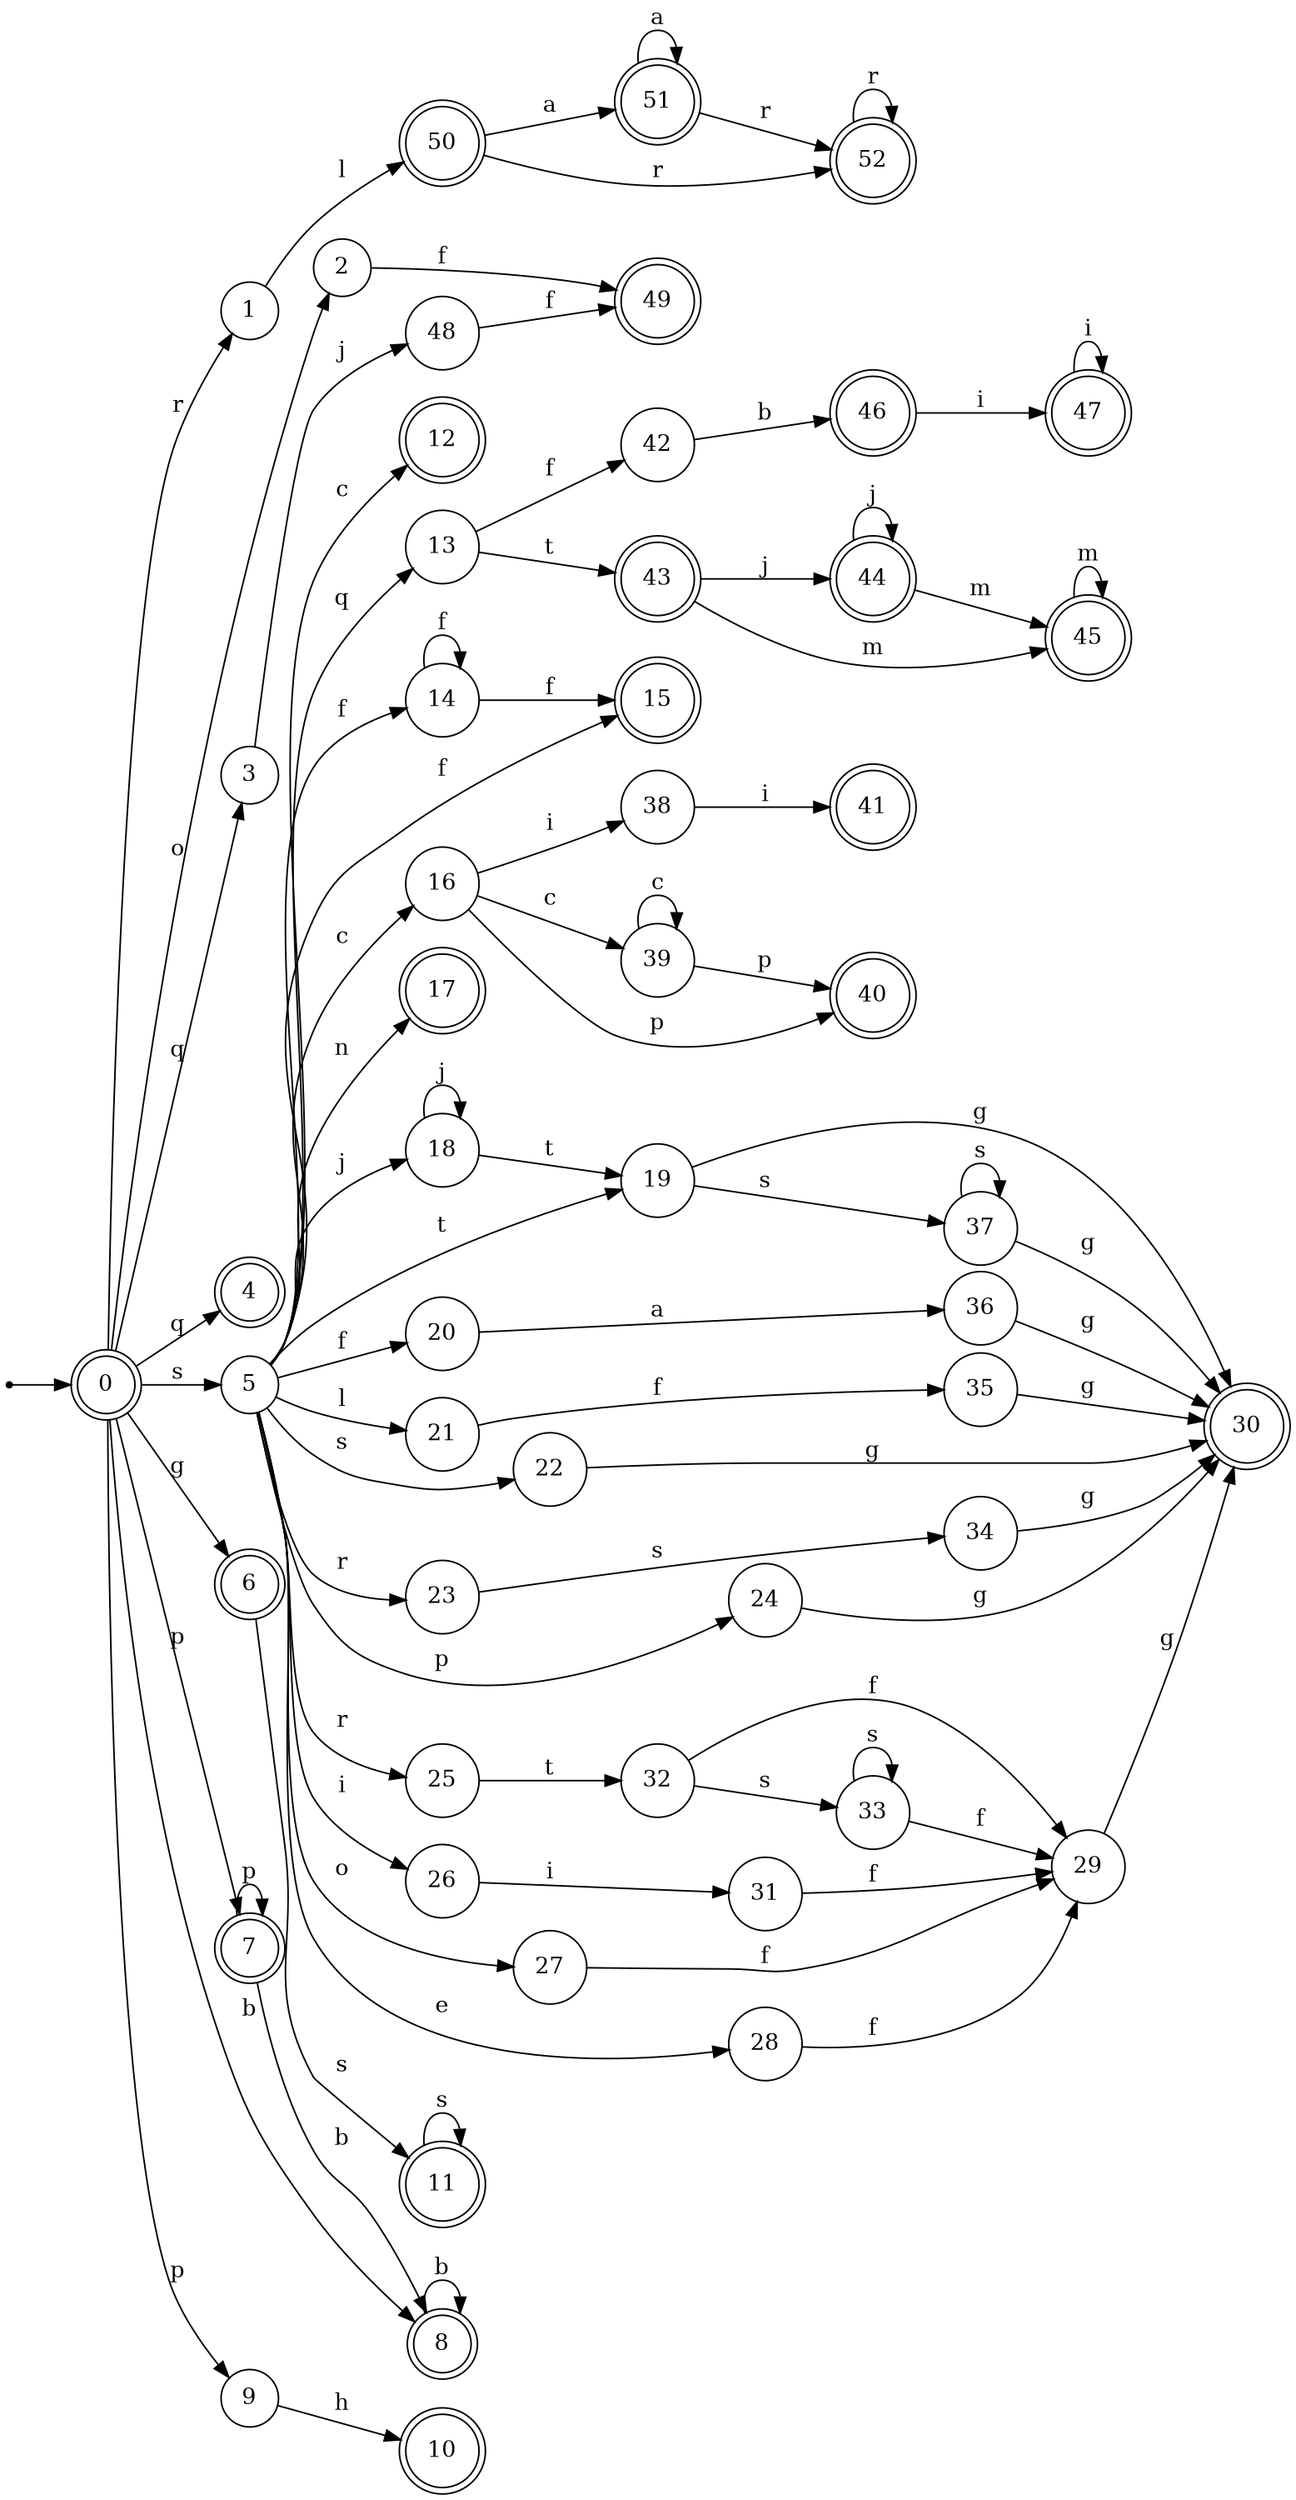 digraph finite_state_machine {
rankdir=LR;
size="20,20";
node [shape = point]; "dummy0"
node [shape = doublecircle]; "0";"dummy0" -> "0";
node [shape = circle]; "1";
node [shape = circle]; "2";
node [shape = circle]; "3";
node [shape = doublecircle]; "4";node [shape = circle]; "5";
node [shape = doublecircle]; "6";node [shape = doublecircle]; "7";node [shape = doublecircle]; "8";node [shape = circle]; "9";
node [shape = doublecircle]; "10";node [shape = doublecircle]; "11";node [shape = doublecircle]; "12";node [shape = circle]; "13";
node [shape = circle]; "14";
node [shape = doublecircle]; "15";node [shape = circle]; "16";
node [shape = doublecircle]; "17";node [shape = circle]; "18";
node [shape = circle]; "19";
node [shape = circle]; "20";
node [shape = circle]; "21";
node [shape = circle]; "22";
node [shape = circle]; "23";
node [shape = circle]; "24";
node [shape = circle]; "25";
node [shape = circle]; "26";
node [shape = circle]; "27";
node [shape = circle]; "28";
node [shape = circle]; "29";
node [shape = doublecircle]; "30";node [shape = circle]; "31";
node [shape = circle]; "32";
node [shape = circle]; "33";
node [shape = circle]; "34";
node [shape = circle]; "35";
node [shape = circle]; "36";
node [shape = circle]; "37";
node [shape = circle]; "38";
node [shape = circle]; "39";
node [shape = doublecircle]; "40";node [shape = doublecircle]; "41";node [shape = circle]; "42";
node [shape = doublecircle]; "43";node [shape = doublecircle]; "44";node [shape = doublecircle]; "45";node [shape = doublecircle]; "46";node [shape = doublecircle]; "47";node [shape = circle]; "48";
node [shape = doublecircle]; "49";node [shape = doublecircle]; "50";node [shape = doublecircle]; "51";node [shape = doublecircle]; "52";"0" -> "1" [label = "r"];
 "0" -> "2" [label = "o"];
 "0" -> "3" [label = "q"];
 "0" -> "4" [label = "q"];
 "0" -> "5" [label = "s"];
 "0" -> "6" [label = "g"];
 "0" -> "9" [label = "p"];
 "0" -> "7" [label = "p"];
 "0" -> "8" [label = "b"];
 "9" -> "10" [label = "h"];
 "8" -> "8" [label = "b"];
 "7" -> "7" [label = "p"];
 "7" -> "8" [label = "b"];
 "6" -> "11" [label = "s"];
 "11" -> "11" [label = "s"];
 "5" -> "16" [label = "c"];
 "5" -> "12" [label = "c"];
 "5" -> "13" [label = "q"];
 "5" -> "20" [label = "f"];
 "5" -> "14" [label = "f"];
 "5" -> "15" [label = "f"];
 "5" -> "17" [label = "n"];
 "5" -> "18" [label = "j"];
 "5" -> "19" [label = "t"];
 "5" -> "21" [label = "l"];
 "5" -> "22" [label = "s"];
 "5" -> "25" [label = "r"];
 "5" -> "23" [label = "r"];
 "5" -> "24" [label = "p"];
 "5" -> "26" [label = "i"];
 "5" -> "27" [label = "o"];
 "5" -> "28" [label = "e"];
 "28" -> "29" [label = "f"];
 "29" -> "30" [label = "g"];
 "27" -> "29" [label = "f"];
 "26" -> "31" [label = "i"];
 "31" -> "29" [label = "f"];
 "25" -> "32" [label = "t"];
 "32" -> "33" [label = "s"];
 "32" -> "29" [label = "f"];
 "33" -> "33" [label = "s"];
 "33" -> "29" [label = "f"];
 "24" -> "30" [label = "g"];
 "23" -> "34" [label = "s"];
 "34" -> "30" [label = "g"];
 "22" -> "30" [label = "g"];
 "21" -> "35" [label = "f"];
 "35" -> "30" [label = "g"];
 "20" -> "36" [label = "a"];
 "36" -> "30" [label = "g"];
 "19" -> "37" [label = "s"];
 "19" -> "30" [label = "g"];
 "37" -> "37" [label = "s"];
 "37" -> "30" [label = "g"];
 "18" -> "18" [label = "j"];
 "18" -> "19" [label = "t"];
 "16" -> "38" [label = "i"];
 "16" -> "39" [label = "c"];
 "16" -> "40" [label = "p"];
 "39" -> "39" [label = "c"];
 "39" -> "40" [label = "p"];
 "38" -> "41" [label = "i"];
 "14" -> "14" [label = "f"];
 "14" -> "15" [label = "f"];
 "13" -> "42" [label = "f"];
 "13" -> "43" [label = "t"];
 "43" -> "44" [label = "j"];
 "43" -> "45" [label = "m"];
 "45" -> "45" [label = "m"];
 "44" -> "44" [label = "j"];
 "44" -> "45" [label = "m"];
 "42" -> "46" [label = "b"];
 "46" -> "47" [label = "i"];
 "47" -> "47" [label = "i"];
 "3" -> "48" [label = "j"];
 "48" -> "49" [label = "f"];
 "2" -> "49" [label = "f"];
 "1" -> "50" [label = "l"];
 "50" -> "51" [label = "a"];
 "50" -> "52" [label = "r"];
 "52" -> "52" [label = "r"];
 "51" -> "51" [label = "a"];
 "51" -> "52" [label = "r"];
 }
